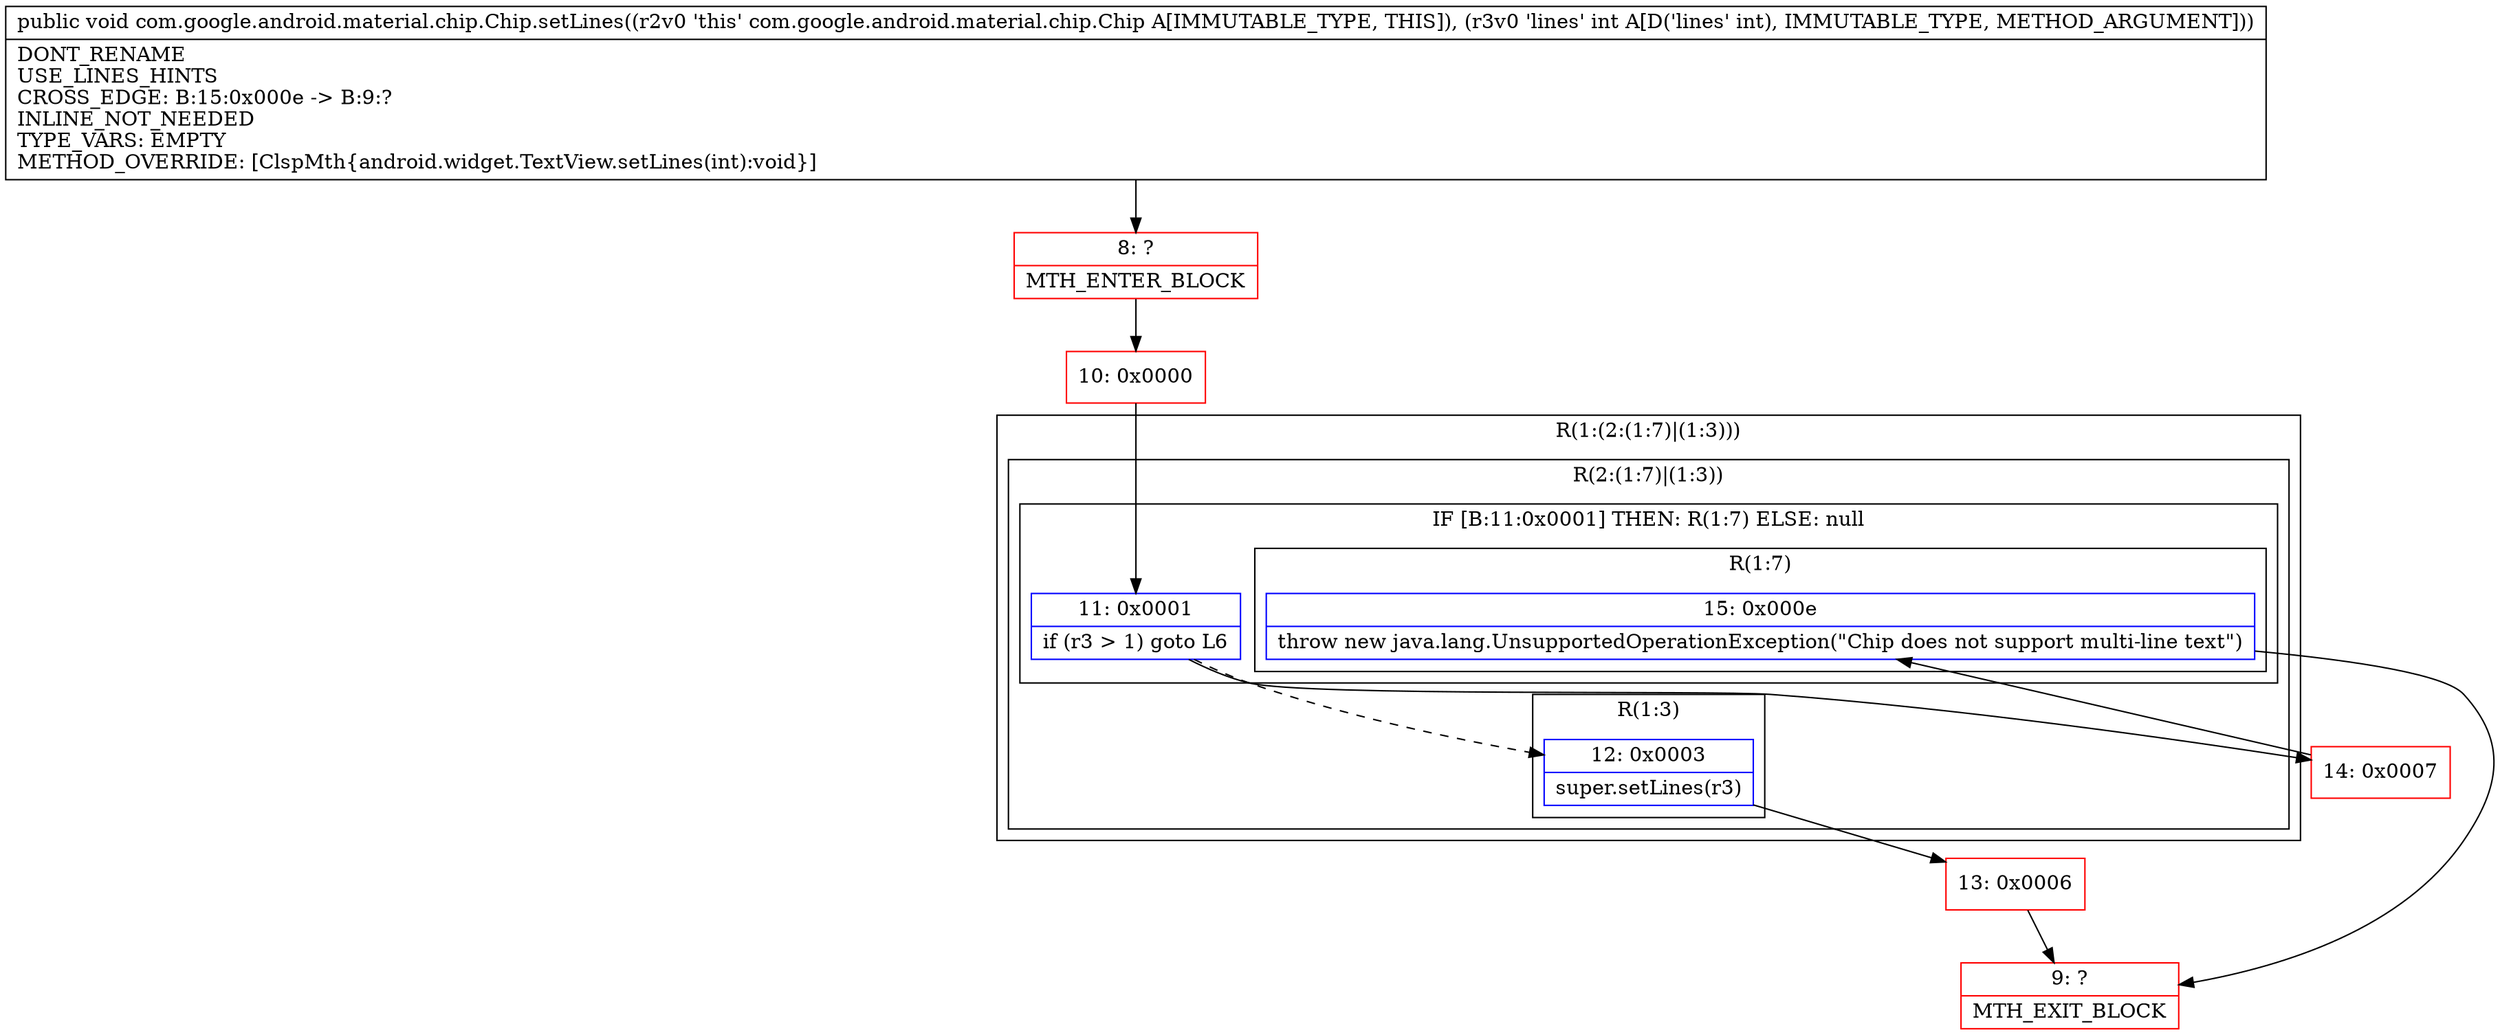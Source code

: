 digraph "CFG forcom.google.android.material.chip.Chip.setLines(I)V" {
subgraph cluster_Region_1125930539 {
label = "R(1:(2:(1:7)|(1:3)))";
node [shape=record,color=blue];
subgraph cluster_Region_357990214 {
label = "R(2:(1:7)|(1:3))";
node [shape=record,color=blue];
subgraph cluster_IfRegion_550390058 {
label = "IF [B:11:0x0001] THEN: R(1:7) ELSE: null";
node [shape=record,color=blue];
Node_11 [shape=record,label="{11\:\ 0x0001|if (r3 \> 1) goto L6\l}"];
subgraph cluster_Region_90205413 {
label = "R(1:7)";
node [shape=record,color=blue];
Node_15 [shape=record,label="{15\:\ 0x000e|throw new java.lang.UnsupportedOperationException(\"Chip does not support multi\-line text\")\l}"];
}
}
subgraph cluster_Region_611110764 {
label = "R(1:3)";
node [shape=record,color=blue];
Node_12 [shape=record,label="{12\:\ 0x0003|super.setLines(r3)\l}"];
}
}
}
Node_8 [shape=record,color=red,label="{8\:\ ?|MTH_ENTER_BLOCK\l}"];
Node_10 [shape=record,color=red,label="{10\:\ 0x0000}"];
Node_13 [shape=record,color=red,label="{13\:\ 0x0006}"];
Node_9 [shape=record,color=red,label="{9\:\ ?|MTH_EXIT_BLOCK\l}"];
Node_14 [shape=record,color=red,label="{14\:\ 0x0007}"];
MethodNode[shape=record,label="{public void com.google.android.material.chip.Chip.setLines((r2v0 'this' com.google.android.material.chip.Chip A[IMMUTABLE_TYPE, THIS]), (r3v0 'lines' int A[D('lines' int), IMMUTABLE_TYPE, METHOD_ARGUMENT]))  | DONT_RENAME\lUSE_LINES_HINTS\lCROSS_EDGE: B:15:0x000e \-\> B:9:?\lINLINE_NOT_NEEDED\lTYPE_VARS: EMPTY\lMETHOD_OVERRIDE: [ClspMth\{android.widget.TextView.setLines(int):void\}]\l}"];
MethodNode -> Node_8;Node_11 -> Node_12[style=dashed];
Node_11 -> Node_14;
Node_15 -> Node_9;
Node_12 -> Node_13;
Node_8 -> Node_10;
Node_10 -> Node_11;
Node_13 -> Node_9;
Node_14 -> Node_15;
}

